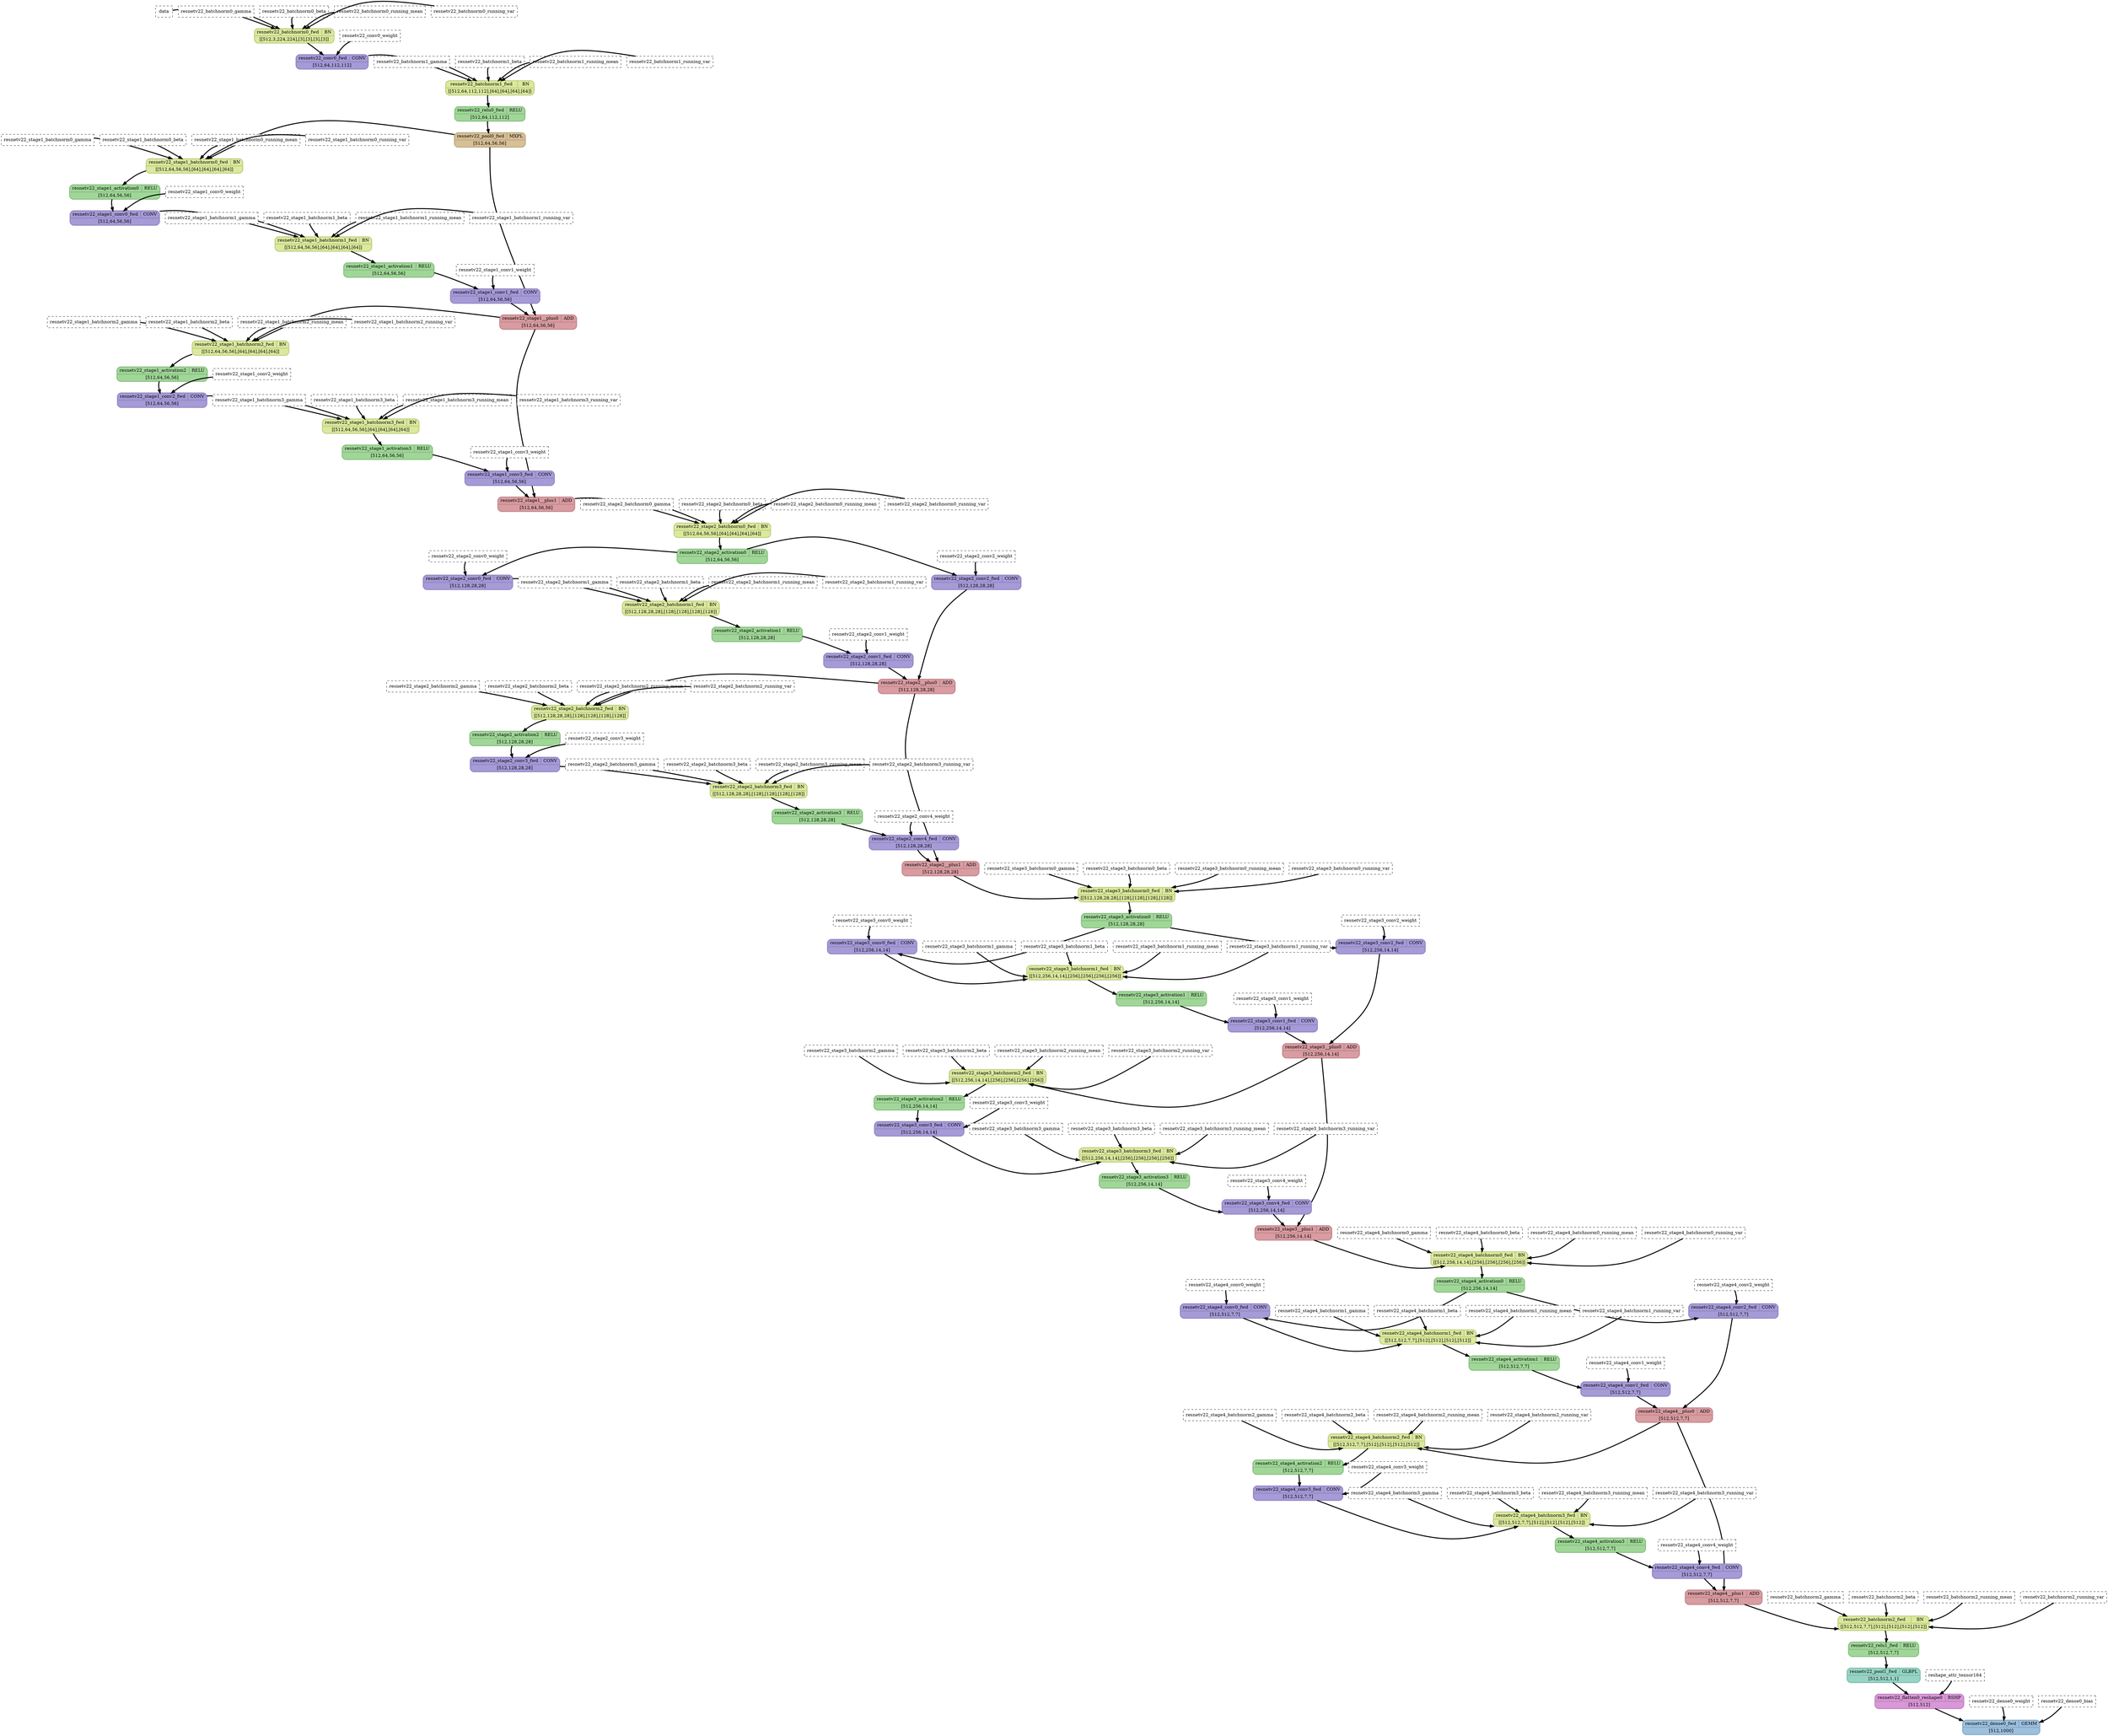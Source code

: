 strict digraph {
  graph [
    rankdir="TB"
    overlap=prism
    overlap_shrink=true
    splines=curved
  ];
  node [
    shape=Mrecord
  ];
  edge [
    penwidth=3
  ];

  // Node definitions.
  "data" [
    id=0
    name="data"
    type=constant_input
    label="data"
    inputs=""
    outputs=""
    shape=box
    style="filled,dashed"
    fillcolor="white"
  ];
  "resnetv22_batchnorm0_gamma" [
    id=1
    name="resnetv22_batchnorm0_gamma"
    type=constant_input
    label="resnetv22_batchnorm0_gamma"
    inputs=""
    outputs=""
    shape=box
    style="filled,dashed"
    fillcolor="white"
  ];
  "resnetv22_batchnorm0_beta" [
    id=2
    name="resnetv22_batchnorm0_beta"
    type=constant_input
    label="resnetv22_batchnorm0_beta"
    inputs=""
    outputs=""
    shape=box
    style="filled,dashed"
    fillcolor="white"
  ];
  "resnetv22_batchnorm0_running_mean" [
    id=3
    name="resnetv22_batchnorm0_running_mean"
    type=constant_input
    label="resnetv22_batchnorm0_running_mean"
    inputs=""
    outputs=""
    shape=box
    style="filled,dashed"
    fillcolor="white"
  ];
  "resnetv22_batchnorm0_running_var" [
    id=4
    name="resnetv22_batchnorm0_running_var"
    type=constant_input
    label="resnetv22_batchnorm0_running_var"
    inputs=""
    outputs=""
    shape=box
    style="filled,dashed"
    fillcolor="white"
  ];
  "resnetv22_batchnorm0_fwd" [
    id=5
    name="resnetv22_batchnorm0_fwd"
    type=BatchNormalization
    label="{ {resnetv22_batchnorm0_fwd  | BN} | [[512,3,224,224],[3],[3],[3],[3]] }"
    inputs="data;resnetv22_batchnorm0_gamma;resnetv22_batchnorm0_beta;resnetv22_batchnorm0_running_mean;resnetv22_batchnorm0_running_var"
    outputs="resnetv22_batchnorm0_fwd"
    penwidth=3
    style=filled
    color="#c1d085"
    fontcolor="#000000"
    fillcolor="#dbe99d"
  ];
  "resnetv22_conv0_weight" [
    id=6
    name="resnetv22_conv0_weight"
    type=constant_input
    label="resnetv22_conv0_weight"
    inputs=""
    outputs=""
    shape=box
    style="filled,dashed"
    fillcolor="white"
  ];
  "resnetv22_conv0_fwd" [
    id=7
    name="resnetv22_conv0_fwd"
    type=Conv
    label="{ {resnetv22_conv0_fwd  | CONV} | [512,64,112,112] }"
    inputs="resnetv22_batchnorm0_fwd;resnetv22_conv0_weight"
    outputs="resnetv22_conv0_fwd"
    penwidth=3
    style=filled
    color="#9489c4"
    fontcolor="#000000"
    fillcolor="#a69ad7"
  ];
  "resnetv22_batchnorm1_gamma" [
    id=8
    name="resnetv22_batchnorm1_gamma"
    type=constant_input
    label="resnetv22_batchnorm1_gamma"
    inputs=""
    outputs=""
    shape=box
    style="filled,dashed"
    fillcolor="white"
  ];
  "resnetv22_batchnorm1_beta" [
    id=9
    name="resnetv22_batchnorm1_beta"
    type=constant_input
    label="resnetv22_batchnorm1_beta"
    inputs=""
    outputs=""
    shape=box
    style="filled,dashed"
    fillcolor="white"
  ];
  "resnetv22_batchnorm1_running_mean" [
    id=10
    name="resnetv22_batchnorm1_running_mean"
    type=constant_input
    label="resnetv22_batchnorm1_running_mean"
    inputs=""
    outputs=""
    shape=box
    style="filled,dashed"
    fillcolor="white"
  ];
  "resnetv22_batchnorm1_running_var" [
    id=11
    name="resnetv22_batchnorm1_running_var"
    type=constant_input
    label="resnetv22_batchnorm1_running_var"
    inputs=""
    outputs=""
    shape=box
    style="filled,dashed"
    fillcolor="white"
  ];
  "resnetv22_batchnorm1_fwd" [
    id=12
    name="resnetv22_batchnorm1_fwd"
    type=BatchNormalization
    label="{ {resnetv22_batchnorm1_fwd  | BN} | [[512,64,112,112],[64],[64],[64],[64]] }"
    inputs="resnetv22_conv0_fwd;resnetv22_batchnorm1_gamma;resnetv22_batchnorm1_beta;resnetv22_batchnorm1_running_mean;resnetv22_batchnorm1_running_var"
    outputs="resnetv22_batchnorm1_fwd"
    penwidth=3
    style=filled
    color="#c1d085"
    fontcolor="#000000"
    fillcolor="#dbe99d"
  ];
  "resnetv22_relu0_fwd" [
    id=13
    name="resnetv22_relu0_fwd"
    type=Relu
    label="{ {resnetv22_relu0_fwd  | RELU} | [512,64,112,112] }"
    inputs="resnetv22_batchnorm1_fwd"
    outputs="resnetv22_relu0_fwd"
    penwidth=3
    style=filled
    color="#8ac082"
    fontcolor="#000000"
    fillcolor="#a0d798"
  ];
  "resnetv22_pool0_fwd" [
    id=14
    name="resnetv22_pool0_fwd"
    type=MaxPool
    label="{ {resnetv22_pool0_fwd  | MXPL} | [512,64,56,56] }"
    inputs="resnetv22_relu0_fwd"
    outputs="resnetv22_pool0_fwd"
    penwidth=3
    style=filled
    color="#c0aa81"
    fontcolor="#000000"
    fillcolor="#d7bf96"
  ];
  "resnetv22_stage1_batchnorm0_gamma" [
    id=15
    name="resnetv22_stage1_batchnorm0_gamma"
    type=constant_input
    label="resnetv22_stage1_batchnorm0_gamma"
    inputs=""
    outputs=""
    shape=box
    style="filled,dashed"
    fillcolor="white"
  ];
  "resnetv22_stage1_batchnorm0_beta" [
    id=16
    name="resnetv22_stage1_batchnorm0_beta"
    type=constant_input
    label="resnetv22_stage1_batchnorm0_beta"
    inputs=""
    outputs=""
    shape=box
    style="filled,dashed"
    fillcolor="white"
  ];
  "resnetv22_stage1_batchnorm0_running_mean" [
    id=17
    name="resnetv22_stage1_batchnorm0_running_mean"
    type=constant_input
    label="resnetv22_stage1_batchnorm0_running_mean"
    inputs=""
    outputs=""
    shape=box
    style="filled,dashed"
    fillcolor="white"
  ];
  "resnetv22_stage1_batchnorm0_running_var" [
    id=18
    name="resnetv22_stage1_batchnorm0_running_var"
    type=constant_input
    label="resnetv22_stage1_batchnorm0_running_var"
    inputs=""
    outputs=""
    shape=box
    style="filled,dashed"
    fillcolor="white"
  ];
  "resnetv22_stage1_batchnorm0_fwd" [
    id=19
    name="resnetv22_stage1_batchnorm0_fwd"
    type=BatchNormalization
    label="{ {resnetv22_stage1_batchnorm0_fwd  | BN} | [[512,64,56,56],[64],[64],[64],[64]] }"
    inputs="resnetv22_pool0_fwd;resnetv22_stage1_batchnorm0_gamma;resnetv22_stage1_batchnorm0_beta;resnetv22_stage1_batchnorm0_running_mean;resnetv22_stage1_batchnorm0_running_var"
    outputs="resnetv22_stage1_batchnorm0_fwd"
    penwidth=3
    style=filled
    color="#c1d085"
    fontcolor="#000000"
    fillcolor="#dbe99d"
  ];
  "resnetv22_stage1_activation0" [
    id=20
    name="resnetv22_stage1_activation0"
    type=Relu
    label="{ {resnetv22_stage1_activation0  | RELU} | [512,64,56,56] }"
    inputs="resnetv22_stage1_batchnorm0_fwd"
    outputs="resnetv22_stage1_activation0"
    penwidth=3
    style=filled
    color="#8ac082"
    fontcolor="#000000"
    fillcolor="#a0d798"
  ];
  "resnetv22_stage1_conv0_weight" [
    id=21
    name="resnetv22_stage1_conv0_weight"
    type=constant_input
    label="resnetv22_stage1_conv0_weight"
    inputs=""
    outputs=""
    shape=box
    style="filled,dashed"
    fillcolor="white"
  ];
  "resnetv22_stage1_conv0_fwd" [
    id=22
    name="resnetv22_stage1_conv0_fwd"
    type=Conv
    label="{ {resnetv22_stage1_conv0_fwd  | CONV} | [512,64,56,56] }"
    inputs="resnetv22_stage1_activation0;resnetv22_stage1_conv0_weight"
    outputs="resnetv22_stage1_conv0_fwd"
    penwidth=3
    style=filled
    color="#9489c4"
    fontcolor="#000000"
    fillcolor="#a69ad7"
  ];
  "resnetv22_stage1_batchnorm1_gamma" [
    id=23
    name="resnetv22_stage1_batchnorm1_gamma"
    type=constant_input
    label="resnetv22_stage1_batchnorm1_gamma"
    inputs=""
    outputs=""
    shape=box
    style="filled,dashed"
    fillcolor="white"
  ];
  "resnetv22_stage1_batchnorm1_beta" [
    id=24
    name="resnetv22_stage1_batchnorm1_beta"
    type=constant_input
    label="resnetv22_stage1_batchnorm1_beta"
    inputs=""
    outputs=""
    shape=box
    style="filled,dashed"
    fillcolor="white"
  ];
  "resnetv22_stage1_batchnorm1_running_mean" [
    id=25
    name="resnetv22_stage1_batchnorm1_running_mean"
    type=constant_input
    label="resnetv22_stage1_batchnorm1_running_mean"
    inputs=""
    outputs=""
    shape=box
    style="filled,dashed"
    fillcolor="white"
  ];
  "resnetv22_stage1_batchnorm1_running_var" [
    id=26
    name="resnetv22_stage1_batchnorm1_running_var"
    type=constant_input
    label="resnetv22_stage1_batchnorm1_running_var"
    inputs=""
    outputs=""
    shape=box
    style="filled,dashed"
    fillcolor="white"
  ];
  "resnetv22_stage1_batchnorm1_fwd" [
    id=27
    name="resnetv22_stage1_batchnorm1_fwd"
    type=BatchNormalization
    label="{ {resnetv22_stage1_batchnorm1_fwd  | BN} | [[512,64,56,56],[64],[64],[64],[64]] }"
    inputs="resnetv22_stage1_conv0_fwd;resnetv22_stage1_batchnorm1_gamma;resnetv22_stage1_batchnorm1_beta;resnetv22_stage1_batchnorm1_running_mean;resnetv22_stage1_batchnorm1_running_var"
    outputs="resnetv22_stage1_batchnorm1_fwd"
    penwidth=3
    style=filled
    color="#c1d085"
    fontcolor="#000000"
    fillcolor="#dbe99d"
  ];
  "resnetv22_stage1_activation1" [
    id=28
    name="resnetv22_stage1_activation1"
    type=Relu
    label="{ {resnetv22_stage1_activation1  | RELU} | [512,64,56,56] }"
    inputs="resnetv22_stage1_batchnorm1_fwd"
    outputs="resnetv22_stage1_activation1"
    penwidth=3
    style=filled
    color="#8ac082"
    fontcolor="#000000"
    fillcolor="#a0d798"
  ];
  "resnetv22_stage1_conv1_weight" [
    id=29
    name="resnetv22_stage1_conv1_weight"
    type=constant_input
    label="resnetv22_stage1_conv1_weight"
    inputs=""
    outputs=""
    shape=box
    style="filled,dashed"
    fillcolor="white"
  ];
  "resnetv22_stage1_conv1_fwd" [
    id=30
    name="resnetv22_stage1_conv1_fwd"
    type=Conv
    label="{ {resnetv22_stage1_conv1_fwd  | CONV} | [512,64,56,56] }"
    inputs="resnetv22_stage1_activation1;resnetv22_stage1_conv1_weight"
    outputs="resnetv22_stage1_conv1_fwd"
    penwidth=3
    style=filled
    color="#9489c4"
    fontcolor="#000000"
    fillcolor="#a69ad7"
  ];
  "resnetv22_stage1__plus0" [
    id=31
    name="resnetv22_stage1__plus0"
    type=Add
    label="{ {resnetv22_stage1__plus0  | ADD} | [512,64,56,56] }"
    inputs="resnetv22_stage1_conv1_fwd;resnetv22_pool0_fwd"
    outputs="resnetv22_stage1__plus0"
    penwidth=3
    style=filled
    color="#c4898f"
    fontcolor="#000000"
    fillcolor="#d89ca1"
  ];
  "resnetv22_stage1_batchnorm2_gamma" [
    id=32
    name="resnetv22_stage1_batchnorm2_gamma"
    type=constant_input
    label="resnetv22_stage1_batchnorm2_gamma"
    inputs=""
    outputs=""
    shape=box
    style="filled,dashed"
    fillcolor="white"
  ];
  "resnetv22_stage1_batchnorm2_beta" [
    id=33
    name="resnetv22_stage1_batchnorm2_beta"
    type=constant_input
    label="resnetv22_stage1_batchnorm2_beta"
    inputs=""
    outputs=""
    shape=box
    style="filled,dashed"
    fillcolor="white"
  ];
  "resnetv22_stage1_batchnorm2_running_mean" [
    id=34
    name="resnetv22_stage1_batchnorm2_running_mean"
    type=constant_input
    label="resnetv22_stage1_batchnorm2_running_mean"
    inputs=""
    outputs=""
    shape=box
    style="filled,dashed"
    fillcolor="white"
  ];
  "resnetv22_stage1_batchnorm2_running_var" [
    id=35
    name="resnetv22_stage1_batchnorm2_running_var"
    type=constant_input
    label="resnetv22_stage1_batchnorm2_running_var"
    inputs=""
    outputs=""
    shape=box
    style="filled,dashed"
    fillcolor="white"
  ];
  "resnetv22_stage1_batchnorm2_fwd" [
    id=36
    name="resnetv22_stage1_batchnorm2_fwd"
    type=BatchNormalization
    label="{ {resnetv22_stage1_batchnorm2_fwd  | BN} | [[512,64,56,56],[64],[64],[64],[64]] }"
    inputs="resnetv22_stage1__plus0;resnetv22_stage1_batchnorm2_gamma;resnetv22_stage1_batchnorm2_beta;resnetv22_stage1_batchnorm2_running_mean;resnetv22_stage1_batchnorm2_running_var"
    outputs="resnetv22_stage1_batchnorm2_fwd"
    penwidth=3
    style=filled
    color="#c1d085"
    fontcolor="#000000"
    fillcolor="#dbe99d"
  ];
  "resnetv22_stage1_activation2" [
    id=37
    name="resnetv22_stage1_activation2"
    type=Relu
    label="{ {resnetv22_stage1_activation2  | RELU} | [512,64,56,56] }"
    inputs="resnetv22_stage1_batchnorm2_fwd"
    outputs="resnetv22_stage1_activation2"
    penwidth=3
    style=filled
    color="#8ac082"
    fontcolor="#000000"
    fillcolor="#a0d798"
  ];
  "resnetv22_stage1_conv2_weight" [
    id=38
    name="resnetv22_stage1_conv2_weight"
    type=constant_input
    label="resnetv22_stage1_conv2_weight"
    inputs=""
    outputs=""
    shape=box
    style="filled,dashed"
    fillcolor="white"
  ];
  "resnetv22_stage1_conv2_fwd" [
    id=39
    name="resnetv22_stage1_conv2_fwd"
    type=Conv
    label="{ {resnetv22_stage1_conv2_fwd  | CONV} | [512,64,56,56] }"
    inputs="resnetv22_stage1_activation2;resnetv22_stage1_conv2_weight"
    outputs="resnetv22_stage1_conv2_fwd"
    penwidth=3
    style=filled
    color="#9489c4"
    fontcolor="#000000"
    fillcolor="#a69ad7"
  ];
  "resnetv22_stage1_batchnorm3_gamma" [
    id=40
    name="resnetv22_stage1_batchnorm3_gamma"
    type=constant_input
    label="resnetv22_stage1_batchnorm3_gamma"
    inputs=""
    outputs=""
    shape=box
    style="filled,dashed"
    fillcolor="white"
  ];
  "resnetv22_stage1_batchnorm3_beta" [
    id=41
    name="resnetv22_stage1_batchnorm3_beta"
    type=constant_input
    label="resnetv22_stage1_batchnorm3_beta"
    inputs=""
    outputs=""
    shape=box
    style="filled,dashed"
    fillcolor="white"
  ];
  "resnetv22_stage1_batchnorm3_running_mean" [
    id=42
    name="resnetv22_stage1_batchnorm3_running_mean"
    type=constant_input
    label="resnetv22_stage1_batchnorm3_running_mean"
    inputs=""
    outputs=""
    shape=box
    style="filled,dashed"
    fillcolor="white"
  ];
  "resnetv22_stage1_batchnorm3_running_var" [
    id=43
    name="resnetv22_stage1_batchnorm3_running_var"
    type=constant_input
    label="resnetv22_stage1_batchnorm3_running_var"
    inputs=""
    outputs=""
    shape=box
    style="filled,dashed"
    fillcolor="white"
  ];
  "resnetv22_stage1_batchnorm3_fwd" [
    id=44
    name="resnetv22_stage1_batchnorm3_fwd"
    type=BatchNormalization
    label="{ {resnetv22_stage1_batchnorm3_fwd  | BN} | [[512,64,56,56],[64],[64],[64],[64]] }"
    inputs="resnetv22_stage1_conv2_fwd;resnetv22_stage1_batchnorm3_gamma;resnetv22_stage1_batchnorm3_beta;resnetv22_stage1_batchnorm3_running_mean;resnetv22_stage1_batchnorm3_running_var"
    outputs="resnetv22_stage1_batchnorm3_fwd"
    penwidth=3
    style=filled
    color="#c1d085"
    fontcolor="#000000"
    fillcolor="#dbe99d"
  ];
  "resnetv22_stage1_activation3" [
    id=45
    name="resnetv22_stage1_activation3"
    type=Relu
    label="{ {resnetv22_stage1_activation3  | RELU} | [512,64,56,56] }"
    inputs="resnetv22_stage1_batchnorm3_fwd"
    outputs="resnetv22_stage1_activation3"
    penwidth=3
    style=filled
    color="#8ac082"
    fontcolor="#000000"
    fillcolor="#a0d798"
  ];
  "resnetv22_stage1_conv3_weight" [
    id=46
    name="resnetv22_stage1_conv3_weight"
    type=constant_input
    label="resnetv22_stage1_conv3_weight"
    inputs=""
    outputs=""
    shape=box
    style="filled,dashed"
    fillcolor="white"
  ];
  "resnetv22_stage1_conv3_fwd" [
    id=47
    name="resnetv22_stage1_conv3_fwd"
    type=Conv
    label="{ {resnetv22_stage1_conv3_fwd  | CONV} | [512,64,56,56] }"
    inputs="resnetv22_stage1_activation3;resnetv22_stage1_conv3_weight"
    outputs="resnetv22_stage1_conv3_fwd"
    penwidth=3
    style=filled
    color="#9489c4"
    fontcolor="#000000"
    fillcolor="#a69ad7"
  ];
  "resnetv22_stage1__plus1" [
    id=48
    name="resnetv22_stage1__plus1"
    type=Add
    label="{ {resnetv22_stage1__plus1  | ADD} | [512,64,56,56] }"
    inputs="resnetv22_stage1_conv3_fwd;resnetv22_stage1__plus0"
    outputs="resnetv22_stage1__plus1"
    penwidth=3
    style=filled
    color="#c4898f"
    fontcolor="#000000"
    fillcolor="#d89ca1"
  ];
  "resnetv22_stage2_batchnorm0_gamma" [
    id=49
    name="resnetv22_stage2_batchnorm0_gamma"
    type=constant_input
    label="resnetv22_stage2_batchnorm0_gamma"
    inputs=""
    outputs=""
    shape=box
    style="filled,dashed"
    fillcolor="white"
  ];
  "resnetv22_stage2_batchnorm0_beta" [
    id=50
    name="resnetv22_stage2_batchnorm0_beta"
    type=constant_input
    label="resnetv22_stage2_batchnorm0_beta"
    inputs=""
    outputs=""
    shape=box
    style="filled,dashed"
    fillcolor="white"
  ];
  "resnetv22_stage2_batchnorm0_running_mean" [
    id=51
    name="resnetv22_stage2_batchnorm0_running_mean"
    type=constant_input
    label="resnetv22_stage2_batchnorm0_running_mean"
    inputs=""
    outputs=""
    shape=box
    style="filled,dashed"
    fillcolor="white"
  ];
  "resnetv22_stage2_batchnorm0_running_var" [
    id=52
    name="resnetv22_stage2_batchnorm0_running_var"
    type=constant_input
    label="resnetv22_stage2_batchnorm0_running_var"
    inputs=""
    outputs=""
    shape=box
    style="filled,dashed"
    fillcolor="white"
  ];
  "resnetv22_stage2_batchnorm0_fwd" [
    id=53
    name="resnetv22_stage2_batchnorm0_fwd"
    type=BatchNormalization
    label="{ {resnetv22_stage2_batchnorm0_fwd  | BN} | [[512,64,56,56],[64],[64],[64],[64]] }"
    inputs="resnetv22_stage1__plus1;resnetv22_stage2_batchnorm0_gamma;resnetv22_stage2_batchnorm0_beta;resnetv22_stage2_batchnorm0_running_mean;resnetv22_stage2_batchnorm0_running_var"
    outputs="resnetv22_stage2_batchnorm0_fwd"
    penwidth=3
    style=filled
    color="#c1d085"
    fontcolor="#000000"
    fillcolor="#dbe99d"
  ];
  "resnetv22_stage2_activation0" [
    id=54
    name="resnetv22_stage2_activation0"
    type=Relu
    label="{ {resnetv22_stage2_activation0  | RELU} | [512,64,56,56] }"
    inputs="resnetv22_stage2_batchnorm0_fwd"
    outputs="resnetv22_stage2_activation0"
    penwidth=3
    style=filled
    color="#8ac082"
    fontcolor="#000000"
    fillcolor="#a0d798"
  ];
  "resnetv22_stage2_conv0_weight" [
    id=55
    name="resnetv22_stage2_conv0_weight"
    type=constant_input
    label="resnetv22_stage2_conv0_weight"
    inputs=""
    outputs=""
    shape=box
    style="filled,dashed"
    fillcolor="white"
  ];
  "resnetv22_stage2_conv0_fwd" [
    id=56
    name="resnetv22_stage2_conv0_fwd"
    type=Conv
    label="{ {resnetv22_stage2_conv0_fwd  | CONV} | [512,128,28,28] }"
    inputs="resnetv22_stage2_activation0;resnetv22_stage2_conv0_weight"
    outputs="resnetv22_stage2_conv0_fwd"
    penwidth=3
    style=filled
    color="#9489c4"
    fontcolor="#000000"
    fillcolor="#a69ad7"
  ];
  "resnetv22_stage2_batchnorm1_gamma" [
    id=57
    name="resnetv22_stage2_batchnorm1_gamma"
    type=constant_input
    label="resnetv22_stage2_batchnorm1_gamma"
    inputs=""
    outputs=""
    shape=box
    style="filled,dashed"
    fillcolor="white"
  ];
  "resnetv22_stage2_batchnorm1_beta" [
    id=58
    name="resnetv22_stage2_batchnorm1_beta"
    type=constant_input
    label="resnetv22_stage2_batchnorm1_beta"
    inputs=""
    outputs=""
    shape=box
    style="filled,dashed"
    fillcolor="white"
  ];
  "resnetv22_stage2_batchnorm1_running_mean" [
    id=59
    name="resnetv22_stage2_batchnorm1_running_mean"
    type=constant_input
    label="resnetv22_stage2_batchnorm1_running_mean"
    inputs=""
    outputs=""
    shape=box
    style="filled,dashed"
    fillcolor="white"
  ];
  "resnetv22_stage2_batchnorm1_running_var" [
    id=60
    name="resnetv22_stage2_batchnorm1_running_var"
    type=constant_input
    label="resnetv22_stage2_batchnorm1_running_var"
    inputs=""
    outputs=""
    shape=box
    style="filled,dashed"
    fillcolor="white"
  ];
  "resnetv22_stage2_batchnorm1_fwd" [
    id=61
    name="resnetv22_stage2_batchnorm1_fwd"
    type=BatchNormalization
    label="{ {resnetv22_stage2_batchnorm1_fwd  | BN} | [[512,128,28,28],[128],[128],[128],[128]] }"
    inputs="resnetv22_stage2_conv0_fwd;resnetv22_stage2_batchnorm1_gamma;resnetv22_stage2_batchnorm1_beta;resnetv22_stage2_batchnorm1_running_mean;resnetv22_stage2_batchnorm1_running_var"
    outputs="resnetv22_stage2_batchnorm1_fwd"
    penwidth=3
    style=filled
    color="#c1d085"
    fontcolor="#000000"
    fillcolor="#dbe99d"
  ];
  "resnetv22_stage2_activation1" [
    id=62
    name="resnetv22_stage2_activation1"
    type=Relu
    label="{ {resnetv22_stage2_activation1  | RELU} | [512,128,28,28] }"
    inputs="resnetv22_stage2_batchnorm1_fwd"
    outputs="resnetv22_stage2_activation1"
    penwidth=3
    style=filled
    color="#8ac082"
    fontcolor="#000000"
    fillcolor="#a0d798"
  ];
  "resnetv22_stage2_conv1_weight" [
    id=63
    name="resnetv22_stage2_conv1_weight"
    type=constant_input
    label="resnetv22_stage2_conv1_weight"
    inputs=""
    outputs=""
    shape=box
    style="filled,dashed"
    fillcolor="white"
  ];
  "resnetv22_stage2_conv1_fwd" [
    id=64
    name="resnetv22_stage2_conv1_fwd"
    type=Conv
    label="{ {resnetv22_stage2_conv1_fwd  | CONV} | [512,128,28,28] }"
    inputs="resnetv22_stage2_activation1;resnetv22_stage2_conv1_weight"
    outputs="resnetv22_stage2_conv1_fwd"
    penwidth=3
    style=filled
    color="#9489c4"
    fontcolor="#000000"
    fillcolor="#a69ad7"
  ];
  "resnetv22_stage2_conv2_weight" [
    id=65
    name="resnetv22_stage2_conv2_weight"
    type=constant_input
    label="resnetv22_stage2_conv2_weight"
    inputs=""
    outputs=""
    shape=box
    style="filled,dashed"
    fillcolor="white"
  ];
  "resnetv22_stage2_conv2_fwd" [
    id=66
    name="resnetv22_stage2_conv2_fwd"
    type=Conv
    label="{ {resnetv22_stage2_conv2_fwd  | CONV} | [512,128,28,28] }"
    inputs="resnetv22_stage2_activation0;resnetv22_stage2_conv2_weight"
    outputs="resnetv22_stage2_conv2_fwd"
    penwidth=3
    style=filled
    color="#9489c4"
    fontcolor="#000000"
    fillcolor="#a69ad7"
  ];
  "resnetv22_stage2__plus0" [
    id=67
    name="resnetv22_stage2__plus0"
    type=Add
    label="{ {resnetv22_stage2__plus0  | ADD} | [512,128,28,28] }"
    inputs="resnetv22_stage2_conv1_fwd;resnetv22_stage2_conv2_fwd"
    outputs="resnetv22_stage2__plus0"
    penwidth=3
    style=filled
    color="#c4898f"
    fontcolor="#000000"
    fillcolor="#d89ca1"
  ];
  "resnetv22_stage2_batchnorm2_gamma" [
    id=68
    name="resnetv22_stage2_batchnorm2_gamma"
    type=constant_input
    label="resnetv22_stage2_batchnorm2_gamma"
    inputs=""
    outputs=""
    shape=box
    style="filled,dashed"
    fillcolor="white"
  ];
  "resnetv22_stage2_batchnorm2_beta" [
    id=69
    name="resnetv22_stage2_batchnorm2_beta"
    type=constant_input
    label="resnetv22_stage2_batchnorm2_beta"
    inputs=""
    outputs=""
    shape=box
    style="filled,dashed"
    fillcolor="white"
  ];
  "resnetv22_stage2_batchnorm2_running_mean" [
    id=70
    name="resnetv22_stage2_batchnorm2_running_mean"
    type=constant_input
    label="resnetv22_stage2_batchnorm2_running_mean"
    inputs=""
    outputs=""
    shape=box
    style="filled,dashed"
    fillcolor="white"
  ];
  "resnetv22_stage2_batchnorm2_running_var" [
    id=71
    name="resnetv22_stage2_batchnorm2_running_var"
    type=constant_input
    label="resnetv22_stage2_batchnorm2_running_var"
    inputs=""
    outputs=""
    shape=box
    style="filled,dashed"
    fillcolor="white"
  ];
  "resnetv22_stage2_batchnorm2_fwd" [
    id=72
    name="resnetv22_stage2_batchnorm2_fwd"
    type=BatchNormalization
    label="{ {resnetv22_stage2_batchnorm2_fwd  | BN} | [[512,128,28,28],[128],[128],[128],[128]] }"
    inputs="resnetv22_stage2__plus0;resnetv22_stage2_batchnorm2_gamma;resnetv22_stage2_batchnorm2_beta;resnetv22_stage2_batchnorm2_running_mean;resnetv22_stage2_batchnorm2_running_var"
    outputs="resnetv22_stage2_batchnorm2_fwd"
    penwidth=3
    style=filled
    color="#c1d085"
    fontcolor="#000000"
    fillcolor="#dbe99d"
  ];
  "resnetv22_stage2_activation2" [
    id=73
    name="resnetv22_stage2_activation2"
    type=Relu
    label="{ {resnetv22_stage2_activation2  | RELU} | [512,128,28,28] }"
    inputs="resnetv22_stage2_batchnorm2_fwd"
    outputs="resnetv22_stage2_activation2"
    penwidth=3
    style=filled
    color="#8ac082"
    fontcolor="#000000"
    fillcolor="#a0d798"
  ];
  "resnetv22_stage2_conv3_weight" [
    id=74
    name="resnetv22_stage2_conv3_weight"
    type=constant_input
    label="resnetv22_stage2_conv3_weight"
    inputs=""
    outputs=""
    shape=box
    style="filled,dashed"
    fillcolor="white"
  ];
  "resnetv22_stage2_conv3_fwd" [
    id=75
    name="resnetv22_stage2_conv3_fwd"
    type=Conv
    label="{ {resnetv22_stage2_conv3_fwd  | CONV} | [512,128,28,28] }"
    inputs="resnetv22_stage2_activation2;resnetv22_stage2_conv3_weight"
    outputs="resnetv22_stage2_conv3_fwd"
    penwidth=3
    style=filled
    color="#9489c4"
    fontcolor="#000000"
    fillcolor="#a69ad7"
  ];
  "resnetv22_stage2_batchnorm3_gamma" [
    id=76
    name="resnetv22_stage2_batchnorm3_gamma"
    type=constant_input
    label="resnetv22_stage2_batchnorm3_gamma"
    inputs=""
    outputs=""
    shape=box
    style="filled,dashed"
    fillcolor="white"
  ];
  "resnetv22_stage2_batchnorm3_beta" [
    id=77
    name="resnetv22_stage2_batchnorm3_beta"
    type=constant_input
    label="resnetv22_stage2_batchnorm3_beta"
    inputs=""
    outputs=""
    shape=box
    style="filled,dashed"
    fillcolor="white"
  ];
  "resnetv22_stage2_batchnorm3_running_mean" [
    id=78
    name="resnetv22_stage2_batchnorm3_running_mean"
    type=constant_input
    label="resnetv22_stage2_batchnorm3_running_mean"
    inputs=""
    outputs=""
    shape=box
    style="filled,dashed"
    fillcolor="white"
  ];
  "resnetv22_stage2_batchnorm3_running_var" [
    id=79
    name="resnetv22_stage2_batchnorm3_running_var"
    type=constant_input
    label="resnetv22_stage2_batchnorm3_running_var"
    inputs=""
    outputs=""
    shape=box
    style="filled,dashed"
    fillcolor="white"
  ];
  "resnetv22_stage2_batchnorm3_fwd" [
    id=80
    name="resnetv22_stage2_batchnorm3_fwd"
    type=BatchNormalization
    label="{ {resnetv22_stage2_batchnorm3_fwd  | BN} | [[512,128,28,28],[128],[128],[128],[128]] }"
    inputs="resnetv22_stage2_conv3_fwd;resnetv22_stage2_batchnorm3_gamma;resnetv22_stage2_batchnorm3_beta;resnetv22_stage2_batchnorm3_running_mean;resnetv22_stage2_batchnorm3_running_var"
    outputs="resnetv22_stage2_batchnorm3_fwd"
    penwidth=3
    style=filled
    color="#c1d085"
    fontcolor="#000000"
    fillcolor="#dbe99d"
  ];
  "resnetv22_stage2_activation3" [
    id=81
    name="resnetv22_stage2_activation3"
    type=Relu
    label="{ {resnetv22_stage2_activation3  | RELU} | [512,128,28,28] }"
    inputs="resnetv22_stage2_batchnorm3_fwd"
    outputs="resnetv22_stage2_activation3"
    penwidth=3
    style=filled
    color="#8ac082"
    fontcolor="#000000"
    fillcolor="#a0d798"
  ];
  "resnetv22_stage2_conv4_weight" [
    id=82
    name="resnetv22_stage2_conv4_weight"
    type=constant_input
    label="resnetv22_stage2_conv4_weight"
    inputs=""
    outputs=""
    shape=box
    style="filled,dashed"
    fillcolor="white"
  ];
  "resnetv22_stage2_conv4_fwd" [
    id=83
    name="resnetv22_stage2_conv4_fwd"
    type=Conv
    label="{ {resnetv22_stage2_conv4_fwd  | CONV} | [512,128,28,28] }"
    inputs="resnetv22_stage2_activation3;resnetv22_stage2_conv4_weight"
    outputs="resnetv22_stage2_conv4_fwd"
    penwidth=3
    style=filled
    color="#9489c4"
    fontcolor="#000000"
    fillcolor="#a69ad7"
  ];
  "resnetv22_stage2__plus1" [
    id=84
    name="resnetv22_stage2__plus1"
    type=Add
    label="{ {resnetv22_stage2__plus1  | ADD} | [512,128,28,28] }"
    inputs="resnetv22_stage2_conv4_fwd;resnetv22_stage2__plus0"
    outputs="resnetv22_stage2__plus1"
    penwidth=3
    style=filled
    color="#c4898f"
    fontcolor="#000000"
    fillcolor="#d89ca1"
  ];
  "resnetv22_stage3_batchnorm0_gamma" [
    id=85
    name="resnetv22_stage3_batchnorm0_gamma"
    type=constant_input
    label="resnetv22_stage3_batchnorm0_gamma"
    inputs=""
    outputs=""
    shape=box
    style="filled,dashed"
    fillcolor="white"
  ];
  "resnetv22_stage3_batchnorm0_beta" [
    id=86
    name="resnetv22_stage3_batchnorm0_beta"
    type=constant_input
    label="resnetv22_stage3_batchnorm0_beta"
    inputs=""
    outputs=""
    shape=box
    style="filled,dashed"
    fillcolor="white"
  ];
  "resnetv22_stage3_batchnorm0_running_mean" [
    id=87
    name="resnetv22_stage3_batchnorm0_running_mean"
    type=constant_input
    label="resnetv22_stage3_batchnorm0_running_mean"
    inputs=""
    outputs=""
    shape=box
    style="filled,dashed"
    fillcolor="white"
  ];
  "resnetv22_stage3_batchnorm0_running_var" [
    id=88
    name="resnetv22_stage3_batchnorm0_running_var"
    type=constant_input
    label="resnetv22_stage3_batchnorm0_running_var"
    inputs=""
    outputs=""
    shape=box
    style="filled,dashed"
    fillcolor="white"
  ];
  "resnetv22_stage3_batchnorm0_fwd" [
    id=89
    name="resnetv22_stage3_batchnorm0_fwd"
    type=BatchNormalization
    label="{ {resnetv22_stage3_batchnorm0_fwd  | BN} | [[512,128,28,28],[128],[128],[128],[128]] }"
    inputs="resnetv22_stage2__plus1;resnetv22_stage3_batchnorm0_gamma;resnetv22_stage3_batchnorm0_beta;resnetv22_stage3_batchnorm0_running_mean;resnetv22_stage3_batchnorm0_running_var"
    outputs="resnetv22_stage3_batchnorm0_fwd"
    penwidth=3
    style=filled
    color="#c1d085"
    fontcolor="#000000"
    fillcolor="#dbe99d"
  ];
  "resnetv22_stage3_activation0" [
    id=90
    name="resnetv22_stage3_activation0"
    type=Relu
    label="{ {resnetv22_stage3_activation0  | RELU} | [512,128,28,28] }"
    inputs="resnetv22_stage3_batchnorm0_fwd"
    outputs="resnetv22_stage3_activation0"
    penwidth=3
    style=filled
    color="#8ac082"
    fontcolor="#000000"
    fillcolor="#a0d798"
  ];
  "resnetv22_stage3_conv0_weight" [
    id=91
    name="resnetv22_stage3_conv0_weight"
    type=constant_input
    label="resnetv22_stage3_conv0_weight"
    inputs=""
    outputs=""
    shape=box
    style="filled,dashed"
    fillcolor="white"
  ];
  "resnetv22_stage3_conv0_fwd" [
    id=92
    name="resnetv22_stage3_conv0_fwd"
    type=Conv
    label="{ {resnetv22_stage3_conv0_fwd  | CONV} | [512,256,14,14] }"
    inputs="resnetv22_stage3_activation0;resnetv22_stage3_conv0_weight"
    outputs="resnetv22_stage3_conv0_fwd"
    penwidth=3
    style=filled
    color="#9489c4"
    fontcolor="#000000"
    fillcolor="#a69ad7"
  ];
  "resnetv22_stage3_batchnorm1_gamma" [
    id=93
    name="resnetv22_stage3_batchnorm1_gamma"
    type=constant_input
    label="resnetv22_stage3_batchnorm1_gamma"
    inputs=""
    outputs=""
    shape=box
    style="filled,dashed"
    fillcolor="white"
  ];
  "resnetv22_stage3_batchnorm1_beta" [
    id=94
    name="resnetv22_stage3_batchnorm1_beta"
    type=constant_input
    label="resnetv22_stage3_batchnorm1_beta"
    inputs=""
    outputs=""
    shape=box
    style="filled,dashed"
    fillcolor="white"
  ];
  "resnetv22_stage3_batchnorm1_running_mean" [
    id=95
    name="resnetv22_stage3_batchnorm1_running_mean"
    type=constant_input
    label="resnetv22_stage3_batchnorm1_running_mean"
    inputs=""
    outputs=""
    shape=box
    style="filled,dashed"
    fillcolor="white"
  ];
  "resnetv22_stage3_batchnorm1_running_var" [
    id=96
    name="resnetv22_stage3_batchnorm1_running_var"
    type=constant_input
    label="resnetv22_stage3_batchnorm1_running_var"
    inputs=""
    outputs=""
    shape=box
    style="filled,dashed"
    fillcolor="white"
  ];
  "resnetv22_stage3_batchnorm1_fwd" [
    id=97
    name="resnetv22_stage3_batchnorm1_fwd"
    type=BatchNormalization
    label="{ {resnetv22_stage3_batchnorm1_fwd  | BN} | [[512,256,14,14],[256],[256],[256],[256]] }"
    inputs="resnetv22_stage3_conv0_fwd;resnetv22_stage3_batchnorm1_gamma;resnetv22_stage3_batchnorm1_beta;resnetv22_stage3_batchnorm1_running_mean;resnetv22_stage3_batchnorm1_running_var"
    outputs="resnetv22_stage3_batchnorm1_fwd"
    penwidth=3
    style=filled
    color="#c1d085"
    fontcolor="#000000"
    fillcolor="#dbe99d"
  ];
  "resnetv22_stage3_activation1" [
    id=98
    name="resnetv22_stage3_activation1"
    type=Relu
    label="{ {resnetv22_stage3_activation1  | RELU} | [512,256,14,14] }"
    inputs="resnetv22_stage3_batchnorm1_fwd"
    outputs="resnetv22_stage3_activation1"
    penwidth=3
    style=filled
    color="#8ac082"
    fontcolor="#000000"
    fillcolor="#a0d798"
  ];
  "resnetv22_stage3_conv1_weight" [
    id=99
    name="resnetv22_stage3_conv1_weight"
    type=constant_input
    label="resnetv22_stage3_conv1_weight"
    inputs=""
    outputs=""
    shape=box
    style="filled,dashed"
    fillcolor="white"
  ];
  "resnetv22_stage3_conv1_fwd" [
    id=100
    name="resnetv22_stage3_conv1_fwd"
    type=Conv
    label="{ {resnetv22_stage3_conv1_fwd  | CONV} | [512,256,14,14] }"
    inputs="resnetv22_stage3_activation1;resnetv22_stage3_conv1_weight"
    outputs="resnetv22_stage3_conv1_fwd"
    penwidth=3
    style=filled
    color="#9489c4"
    fontcolor="#000000"
    fillcolor="#a69ad7"
  ];
  "resnetv22_stage3_conv2_weight" [
    id=101
    name="resnetv22_stage3_conv2_weight"
    type=constant_input
    label="resnetv22_stage3_conv2_weight"
    inputs=""
    outputs=""
    shape=box
    style="filled,dashed"
    fillcolor="white"
  ];
  "resnetv22_stage3_conv2_fwd" [
    id=102
    name="resnetv22_stage3_conv2_fwd"
    type=Conv
    label="{ {resnetv22_stage3_conv2_fwd  | CONV} | [512,256,14,14] }"
    inputs="resnetv22_stage3_activation0;resnetv22_stage3_conv2_weight"
    outputs="resnetv22_stage3_conv2_fwd"
    penwidth=3
    style=filled
    color="#9489c4"
    fontcolor="#000000"
    fillcolor="#a69ad7"
  ];
  "resnetv22_stage3__plus0" [
    id=103
    name="resnetv22_stage3__plus0"
    type=Add
    label="{ {resnetv22_stage3__plus0  | ADD} | [512,256,14,14] }"
    inputs="resnetv22_stage3_conv1_fwd;resnetv22_stage3_conv2_fwd"
    outputs="resnetv22_stage3__plus0"
    penwidth=3
    style=filled
    color="#c4898f"
    fontcolor="#000000"
    fillcolor="#d89ca1"
  ];
  "resnetv22_stage3_batchnorm2_gamma" [
    id=104
    name="resnetv22_stage3_batchnorm2_gamma"
    type=constant_input
    label="resnetv22_stage3_batchnorm2_gamma"
    inputs=""
    outputs=""
    shape=box
    style="filled,dashed"
    fillcolor="white"
  ];
  "resnetv22_stage3_batchnorm2_beta" [
    id=105
    name="resnetv22_stage3_batchnorm2_beta"
    type=constant_input
    label="resnetv22_stage3_batchnorm2_beta"
    inputs=""
    outputs=""
    shape=box
    style="filled,dashed"
    fillcolor="white"
  ];
  "resnetv22_stage3_batchnorm2_running_mean" [
    id=106
    name="resnetv22_stage3_batchnorm2_running_mean"
    type=constant_input
    label="resnetv22_stage3_batchnorm2_running_mean"
    inputs=""
    outputs=""
    shape=box
    style="filled,dashed"
    fillcolor="white"
  ];
  "resnetv22_stage3_batchnorm2_running_var" [
    id=107
    name="resnetv22_stage3_batchnorm2_running_var"
    type=constant_input
    label="resnetv22_stage3_batchnorm2_running_var"
    inputs=""
    outputs=""
    shape=box
    style="filled,dashed"
    fillcolor="white"
  ];
  "resnetv22_stage3_batchnorm2_fwd" [
    id=108
    name="resnetv22_stage3_batchnorm2_fwd"
    type=BatchNormalization
    label="{ {resnetv22_stage3_batchnorm2_fwd  | BN} | [[512,256,14,14],[256],[256],[256],[256]] }"
    inputs="resnetv22_stage3__plus0;resnetv22_stage3_batchnorm2_gamma;resnetv22_stage3_batchnorm2_beta;resnetv22_stage3_batchnorm2_running_mean;resnetv22_stage3_batchnorm2_running_var"
    outputs="resnetv22_stage3_batchnorm2_fwd"
    penwidth=3
    style=filled
    color="#c1d085"
    fontcolor="#000000"
    fillcolor="#dbe99d"
  ];
  "resnetv22_stage3_activation2" [
    id=109
    name="resnetv22_stage3_activation2"
    type=Relu
    label="{ {resnetv22_stage3_activation2  | RELU} | [512,256,14,14] }"
    inputs="resnetv22_stage3_batchnorm2_fwd"
    outputs="resnetv22_stage3_activation2"
    penwidth=3
    style=filled
    color="#8ac082"
    fontcolor="#000000"
    fillcolor="#a0d798"
  ];
  "resnetv22_stage3_conv3_weight" [
    id=110
    name="resnetv22_stage3_conv3_weight"
    type=constant_input
    label="resnetv22_stage3_conv3_weight"
    inputs=""
    outputs=""
    shape=box
    style="filled,dashed"
    fillcolor="white"
  ];
  "resnetv22_stage3_conv3_fwd" [
    id=111
    name="resnetv22_stage3_conv3_fwd"
    type=Conv
    label="{ {resnetv22_stage3_conv3_fwd  | CONV} | [512,256,14,14] }"
    inputs="resnetv22_stage3_activation2;resnetv22_stage3_conv3_weight"
    outputs="resnetv22_stage3_conv3_fwd"
    penwidth=3
    style=filled
    color="#9489c4"
    fontcolor="#000000"
    fillcolor="#a69ad7"
  ];
  "resnetv22_stage3_batchnorm3_gamma" [
    id=112
    name="resnetv22_stage3_batchnorm3_gamma"
    type=constant_input
    label="resnetv22_stage3_batchnorm3_gamma"
    inputs=""
    outputs=""
    shape=box
    style="filled,dashed"
    fillcolor="white"
  ];
  "resnetv22_stage3_batchnorm3_beta" [
    id=113
    name="resnetv22_stage3_batchnorm3_beta"
    type=constant_input
    label="resnetv22_stage3_batchnorm3_beta"
    inputs=""
    outputs=""
    shape=box
    style="filled,dashed"
    fillcolor="white"
  ];
  "resnetv22_stage3_batchnorm3_running_mean" [
    id=114
    name="resnetv22_stage3_batchnorm3_running_mean"
    type=constant_input
    label="resnetv22_stage3_batchnorm3_running_mean"
    inputs=""
    outputs=""
    shape=box
    style="filled,dashed"
    fillcolor="white"
  ];
  "resnetv22_stage3_batchnorm3_running_var" [
    id=115
    name="resnetv22_stage3_batchnorm3_running_var"
    type=constant_input
    label="resnetv22_stage3_batchnorm3_running_var"
    inputs=""
    outputs=""
    shape=box
    style="filled,dashed"
    fillcolor="white"
  ];
  "resnetv22_stage3_batchnorm3_fwd" [
    id=116
    name="resnetv22_stage3_batchnorm3_fwd"
    type=BatchNormalization
    label="{ {resnetv22_stage3_batchnorm3_fwd  | BN} | [[512,256,14,14],[256],[256],[256],[256]] }"
    inputs="resnetv22_stage3_conv3_fwd;resnetv22_stage3_batchnorm3_gamma;resnetv22_stage3_batchnorm3_beta;resnetv22_stage3_batchnorm3_running_mean;resnetv22_stage3_batchnorm3_running_var"
    outputs="resnetv22_stage3_batchnorm3_fwd"
    penwidth=3
    style=filled
    color="#c1d085"
    fontcolor="#000000"
    fillcolor="#dbe99d"
  ];
  "resnetv22_stage3_activation3" [
    id=117
    name="resnetv22_stage3_activation3"
    type=Relu
    label="{ {resnetv22_stage3_activation3  | RELU} | [512,256,14,14] }"
    inputs="resnetv22_stage3_batchnorm3_fwd"
    outputs="resnetv22_stage3_activation3"
    penwidth=3
    style=filled
    color="#8ac082"
    fontcolor="#000000"
    fillcolor="#a0d798"
  ];
  "resnetv22_stage3_conv4_weight" [
    id=118
    name="resnetv22_stage3_conv4_weight"
    type=constant_input
    label="resnetv22_stage3_conv4_weight"
    inputs=""
    outputs=""
    shape=box
    style="filled,dashed"
    fillcolor="white"
  ];
  "resnetv22_stage3_conv4_fwd" [
    id=119
    name="resnetv22_stage3_conv4_fwd"
    type=Conv
    label="{ {resnetv22_stage3_conv4_fwd  | CONV} | [512,256,14,14] }"
    inputs="resnetv22_stage3_activation3;resnetv22_stage3_conv4_weight"
    outputs="resnetv22_stage3_conv4_fwd"
    penwidth=3
    style=filled
    color="#9489c4"
    fontcolor="#000000"
    fillcolor="#a69ad7"
  ];
  "resnetv22_stage3__plus1" [
    id=120
    name="resnetv22_stage3__plus1"
    type=Add
    label="{ {resnetv22_stage3__plus1  | ADD} | [512,256,14,14] }"
    inputs="resnetv22_stage3_conv4_fwd;resnetv22_stage3__plus0"
    outputs="resnetv22_stage3__plus1"
    penwidth=3
    style=filled
    color="#c4898f"
    fontcolor="#000000"
    fillcolor="#d89ca1"
  ];
  "resnetv22_stage4_batchnorm0_gamma" [
    id=121
    name="resnetv22_stage4_batchnorm0_gamma"
    type=constant_input
    label="resnetv22_stage4_batchnorm0_gamma"
    inputs=""
    outputs=""
    shape=box
    style="filled,dashed"
    fillcolor="white"
  ];
  "resnetv22_stage4_batchnorm0_beta" [
    id=122
    name="resnetv22_stage4_batchnorm0_beta"
    type=constant_input
    label="resnetv22_stage4_batchnorm0_beta"
    inputs=""
    outputs=""
    shape=box
    style="filled,dashed"
    fillcolor="white"
  ];
  "resnetv22_stage4_batchnorm0_running_mean" [
    id=123
    name="resnetv22_stage4_batchnorm0_running_mean"
    type=constant_input
    label="resnetv22_stage4_batchnorm0_running_mean"
    inputs=""
    outputs=""
    shape=box
    style="filled,dashed"
    fillcolor="white"
  ];
  "resnetv22_stage4_batchnorm0_running_var" [
    id=124
    name="resnetv22_stage4_batchnorm0_running_var"
    type=constant_input
    label="resnetv22_stage4_batchnorm0_running_var"
    inputs=""
    outputs=""
    shape=box
    style="filled,dashed"
    fillcolor="white"
  ];
  "resnetv22_stage4_batchnorm0_fwd" [
    id=125
    name="resnetv22_stage4_batchnorm0_fwd"
    type=BatchNormalization
    label="{ {resnetv22_stage4_batchnorm0_fwd  | BN} | [[512,256,14,14],[256],[256],[256],[256]] }"
    inputs="resnetv22_stage3__plus1;resnetv22_stage4_batchnorm0_gamma;resnetv22_stage4_batchnorm0_beta;resnetv22_stage4_batchnorm0_running_mean;resnetv22_stage4_batchnorm0_running_var"
    outputs="resnetv22_stage4_batchnorm0_fwd"
    penwidth=3
    style=filled
    color="#c1d085"
    fontcolor="#000000"
    fillcolor="#dbe99d"
  ];
  "resnetv22_stage4_activation0" [
    id=126
    name="resnetv22_stage4_activation0"
    type=Relu
    label="{ {resnetv22_stage4_activation0  | RELU} | [512,256,14,14] }"
    inputs="resnetv22_stage4_batchnorm0_fwd"
    outputs="resnetv22_stage4_activation0"
    penwidth=3
    style=filled
    color="#8ac082"
    fontcolor="#000000"
    fillcolor="#a0d798"
  ];
  "resnetv22_stage4_conv0_weight" [
    id=127
    name="resnetv22_stage4_conv0_weight"
    type=constant_input
    label="resnetv22_stage4_conv0_weight"
    inputs=""
    outputs=""
    shape=box
    style="filled,dashed"
    fillcolor="white"
  ];
  "resnetv22_stage4_conv0_fwd" [
    id=128
    name="resnetv22_stage4_conv0_fwd"
    type=Conv
    label="{ {resnetv22_stage4_conv0_fwd  | CONV} | [512,512,7,7] }"
    inputs="resnetv22_stage4_activation0;resnetv22_stage4_conv0_weight"
    outputs="resnetv22_stage4_conv0_fwd"
    penwidth=3
    style=filled
    color="#9489c4"
    fontcolor="#000000"
    fillcolor="#a69ad7"
  ];
  "resnetv22_stage4_batchnorm1_gamma" [
    id=129
    name="resnetv22_stage4_batchnorm1_gamma"
    type=constant_input
    label="resnetv22_stage4_batchnorm1_gamma"
    inputs=""
    outputs=""
    shape=box
    style="filled,dashed"
    fillcolor="white"
  ];
  "resnetv22_stage4_batchnorm1_beta" [
    id=130
    name="resnetv22_stage4_batchnorm1_beta"
    type=constant_input
    label="resnetv22_stage4_batchnorm1_beta"
    inputs=""
    outputs=""
    shape=box
    style="filled,dashed"
    fillcolor="white"
  ];
  "resnetv22_stage4_batchnorm1_running_mean" [
    id=131
    name="resnetv22_stage4_batchnorm1_running_mean"
    type=constant_input
    label="resnetv22_stage4_batchnorm1_running_mean"
    inputs=""
    outputs=""
    shape=box
    style="filled,dashed"
    fillcolor="white"
  ];
  "resnetv22_stage4_batchnorm1_running_var" [
    id=132
    name="resnetv22_stage4_batchnorm1_running_var"
    type=constant_input
    label="resnetv22_stage4_batchnorm1_running_var"
    inputs=""
    outputs=""
    shape=box
    style="filled,dashed"
    fillcolor="white"
  ];
  "resnetv22_stage4_batchnorm1_fwd" [
    id=133
    name="resnetv22_stage4_batchnorm1_fwd"
    type=BatchNormalization
    label="{ {resnetv22_stage4_batchnorm1_fwd  | BN} | [[512,512,7,7],[512],[512],[512],[512]] }"
    inputs="resnetv22_stage4_conv0_fwd;resnetv22_stage4_batchnorm1_gamma;resnetv22_stage4_batchnorm1_beta;resnetv22_stage4_batchnorm1_running_mean;resnetv22_stage4_batchnorm1_running_var"
    outputs="resnetv22_stage4_batchnorm1_fwd"
    penwidth=3
    style=filled
    color="#c1d085"
    fontcolor="#000000"
    fillcolor="#dbe99d"
  ];
  "resnetv22_stage4_activation1" [
    id=134
    name="resnetv22_stage4_activation1"
    type=Relu
    label="{ {resnetv22_stage4_activation1  | RELU} | [512,512,7,7] }"
    inputs="resnetv22_stage4_batchnorm1_fwd"
    outputs="resnetv22_stage4_activation1"
    penwidth=3
    style=filled
    color="#8ac082"
    fontcolor="#000000"
    fillcolor="#a0d798"
  ];
  "resnetv22_stage4_conv1_weight" [
    id=135
    name="resnetv22_stage4_conv1_weight"
    type=constant_input
    label="resnetv22_stage4_conv1_weight"
    inputs=""
    outputs=""
    shape=box
    style="filled,dashed"
    fillcolor="white"
  ];
  "resnetv22_stage4_conv1_fwd" [
    id=136
    name="resnetv22_stage4_conv1_fwd"
    type=Conv
    label="{ {resnetv22_stage4_conv1_fwd  | CONV} | [512,512,7,7] }"
    inputs="resnetv22_stage4_activation1;resnetv22_stage4_conv1_weight"
    outputs="resnetv22_stage4_conv1_fwd"
    penwidth=3
    style=filled
    color="#9489c4"
    fontcolor="#000000"
    fillcolor="#a69ad7"
  ];
  "resnetv22_stage4_conv2_weight" [
    id=137
    name="resnetv22_stage4_conv2_weight"
    type=constant_input
    label="resnetv22_stage4_conv2_weight"
    inputs=""
    outputs=""
    shape=box
    style="filled,dashed"
    fillcolor="white"
  ];
  "resnetv22_stage4_conv2_fwd" [
    id=138
    name="resnetv22_stage4_conv2_fwd"
    type=Conv
    label="{ {resnetv22_stage4_conv2_fwd  | CONV} | [512,512,7,7] }"
    inputs="resnetv22_stage4_activation0;resnetv22_stage4_conv2_weight"
    outputs="resnetv22_stage4_conv2_fwd"
    penwidth=3
    style=filled
    color="#9489c4"
    fontcolor="#000000"
    fillcolor="#a69ad7"
  ];
  "resnetv22_stage4__plus0" [
    id=139
    name="resnetv22_stage4__plus0"
    type=Add
    label="{ {resnetv22_stage4__plus0  | ADD} | [512,512,7,7] }"
    inputs="resnetv22_stage4_conv1_fwd;resnetv22_stage4_conv2_fwd"
    outputs="resnetv22_stage4__plus0"
    penwidth=3
    style=filled
    color="#c4898f"
    fontcolor="#000000"
    fillcolor="#d89ca1"
  ];
  "resnetv22_stage4_batchnorm2_gamma" [
    id=140
    name="resnetv22_stage4_batchnorm2_gamma"
    type=constant_input
    label="resnetv22_stage4_batchnorm2_gamma"
    inputs=""
    outputs=""
    shape=box
    style="filled,dashed"
    fillcolor="white"
  ];
  "resnetv22_stage4_batchnorm2_beta" [
    id=141
    name="resnetv22_stage4_batchnorm2_beta"
    type=constant_input
    label="resnetv22_stage4_batchnorm2_beta"
    inputs=""
    outputs=""
    shape=box
    style="filled,dashed"
    fillcolor="white"
  ];
  "resnetv22_stage4_batchnorm2_running_mean" [
    id=142
    name="resnetv22_stage4_batchnorm2_running_mean"
    type=constant_input
    label="resnetv22_stage4_batchnorm2_running_mean"
    inputs=""
    outputs=""
    shape=box
    style="filled,dashed"
    fillcolor="white"
  ];
  "resnetv22_stage4_batchnorm2_running_var" [
    id=143
    name="resnetv22_stage4_batchnorm2_running_var"
    type=constant_input
    label="resnetv22_stage4_batchnorm2_running_var"
    inputs=""
    outputs=""
    shape=box
    style="filled,dashed"
    fillcolor="white"
  ];
  "resnetv22_stage4_batchnorm2_fwd" [
    id=144
    name="resnetv22_stage4_batchnorm2_fwd"
    type=BatchNormalization
    label="{ {resnetv22_stage4_batchnorm2_fwd  | BN} | [[512,512,7,7],[512],[512],[512],[512]] }"
    inputs="resnetv22_stage4__plus0;resnetv22_stage4_batchnorm2_gamma;resnetv22_stage4_batchnorm2_beta;resnetv22_stage4_batchnorm2_running_mean;resnetv22_stage4_batchnorm2_running_var"
    outputs="resnetv22_stage4_batchnorm2_fwd"
    penwidth=3
    style=filled
    color="#c1d085"
    fontcolor="#000000"
    fillcolor="#dbe99d"
  ];
  "resnetv22_stage4_activation2" [
    id=145
    name="resnetv22_stage4_activation2"
    type=Relu
    label="{ {resnetv22_stage4_activation2  | RELU} | [512,512,7,7] }"
    inputs="resnetv22_stage4_batchnorm2_fwd"
    outputs="resnetv22_stage4_activation2"
    penwidth=3
    style=filled
    color="#8ac082"
    fontcolor="#000000"
    fillcolor="#a0d798"
  ];
  "resnetv22_stage4_conv3_weight" [
    id=146
    name="resnetv22_stage4_conv3_weight"
    type=constant_input
    label="resnetv22_stage4_conv3_weight"
    inputs=""
    outputs=""
    shape=box
    style="filled,dashed"
    fillcolor="white"
  ];
  "resnetv22_stage4_conv3_fwd" [
    id=147
    name="resnetv22_stage4_conv3_fwd"
    type=Conv
    label="{ {resnetv22_stage4_conv3_fwd  | CONV} | [512,512,7,7] }"
    inputs="resnetv22_stage4_activation2;resnetv22_stage4_conv3_weight"
    outputs="resnetv22_stage4_conv3_fwd"
    penwidth=3
    style=filled
    color="#9489c4"
    fontcolor="#000000"
    fillcolor="#a69ad7"
  ];
  "resnetv22_stage4_batchnorm3_gamma" [
    id=148
    name="resnetv22_stage4_batchnorm3_gamma"
    type=constant_input
    label="resnetv22_stage4_batchnorm3_gamma"
    inputs=""
    outputs=""
    shape=box
    style="filled,dashed"
    fillcolor="white"
  ];
  "resnetv22_stage4_batchnorm3_beta" [
    id=149
    name="resnetv22_stage4_batchnorm3_beta"
    type=constant_input
    label="resnetv22_stage4_batchnorm3_beta"
    inputs=""
    outputs=""
    shape=box
    style="filled,dashed"
    fillcolor="white"
  ];
  "resnetv22_stage4_batchnorm3_running_mean" [
    id=150
    name="resnetv22_stage4_batchnorm3_running_mean"
    type=constant_input
    label="resnetv22_stage4_batchnorm3_running_mean"
    inputs=""
    outputs=""
    shape=box
    style="filled,dashed"
    fillcolor="white"
  ];
  "resnetv22_stage4_batchnorm3_running_var" [
    id=151
    name="resnetv22_stage4_batchnorm3_running_var"
    type=constant_input
    label="resnetv22_stage4_batchnorm3_running_var"
    inputs=""
    outputs=""
    shape=box
    style="filled,dashed"
    fillcolor="white"
  ];
  "resnetv22_stage4_batchnorm3_fwd" [
    id=152
    name="resnetv22_stage4_batchnorm3_fwd"
    type=BatchNormalization
    label="{ {resnetv22_stage4_batchnorm3_fwd  | BN} | [[512,512,7,7],[512],[512],[512],[512]] }"
    inputs="resnetv22_stage4_conv3_fwd;resnetv22_stage4_batchnorm3_gamma;resnetv22_stage4_batchnorm3_beta;resnetv22_stage4_batchnorm3_running_mean;resnetv22_stage4_batchnorm3_running_var"
    outputs="resnetv22_stage4_batchnorm3_fwd"
    penwidth=3
    style=filled
    color="#c1d085"
    fontcolor="#000000"
    fillcolor="#dbe99d"
  ];
  "resnetv22_stage4_activation3" [
    id=153
    name="resnetv22_stage4_activation3"
    type=Relu
    label="{ {resnetv22_stage4_activation3  | RELU} | [512,512,7,7] }"
    inputs="resnetv22_stage4_batchnorm3_fwd"
    outputs="resnetv22_stage4_activation3"
    penwidth=3
    style=filled
    color="#8ac082"
    fontcolor="#000000"
    fillcolor="#a0d798"
  ];
  "resnetv22_stage4_conv4_weight" [
    id=154
    name="resnetv22_stage4_conv4_weight"
    type=constant_input
    label="resnetv22_stage4_conv4_weight"
    inputs=""
    outputs=""
    shape=box
    style="filled,dashed"
    fillcolor="white"
  ];
  "resnetv22_stage4_conv4_fwd" [
    id=155
    name="resnetv22_stage4_conv4_fwd"
    type=Conv
    label="{ {resnetv22_stage4_conv4_fwd  | CONV} | [512,512,7,7] }"
    inputs="resnetv22_stage4_activation3;resnetv22_stage4_conv4_weight"
    outputs="resnetv22_stage4_conv4_fwd"
    penwidth=3
    style=filled
    color="#9489c4"
    fontcolor="#000000"
    fillcolor="#a69ad7"
  ];
  "resnetv22_stage4__plus1" [
    id=156
    name="resnetv22_stage4__plus1"
    type=Add
    label="{ {resnetv22_stage4__plus1  | ADD} | [512,512,7,7] }"
    inputs="resnetv22_stage4_conv4_fwd;resnetv22_stage4__plus0"
    outputs="resnetv22_stage4__plus1"
    penwidth=3
    style=filled
    color="#c4898f"
    fontcolor="#000000"
    fillcolor="#d89ca1"
  ];
  "resnetv22_batchnorm2_gamma" [
    id=157
    name="resnetv22_batchnorm2_gamma"
    type=constant_input
    label="resnetv22_batchnorm2_gamma"
    inputs=""
    outputs=""
    shape=box
    style="filled,dashed"
    fillcolor="white"
  ];
  "resnetv22_batchnorm2_beta" [
    id=158
    name="resnetv22_batchnorm2_beta"
    type=constant_input
    label="resnetv22_batchnorm2_beta"
    inputs=""
    outputs=""
    shape=box
    style="filled,dashed"
    fillcolor="white"
  ];
  "resnetv22_batchnorm2_running_mean" [
    id=159
    name="resnetv22_batchnorm2_running_mean"
    type=constant_input
    label="resnetv22_batchnorm2_running_mean"
    inputs=""
    outputs=""
    shape=box
    style="filled,dashed"
    fillcolor="white"
  ];
  "resnetv22_batchnorm2_running_var" [
    id=160
    name="resnetv22_batchnorm2_running_var"
    type=constant_input
    label="resnetv22_batchnorm2_running_var"
    inputs=""
    outputs=""
    shape=box
    style="filled,dashed"
    fillcolor="white"
  ];
  "resnetv22_batchnorm2_fwd" [
    id=161
    name="resnetv22_batchnorm2_fwd"
    type=BatchNormalization
    label="{ {resnetv22_batchnorm2_fwd  | BN} | [[512,512,7,7],[512],[512],[512],[512]] }"
    inputs="resnetv22_stage4__plus1;resnetv22_batchnorm2_gamma;resnetv22_batchnorm2_beta;resnetv22_batchnorm2_running_mean;resnetv22_batchnorm2_running_var"
    outputs="resnetv22_batchnorm2_fwd"
    penwidth=3
    style=filled
    color="#c1d085"
    fontcolor="#000000"
    fillcolor="#dbe99d"
  ];
  "resnetv22_relu1_fwd" [
    id=162
    name="resnetv22_relu1_fwd"
    type=Relu
    label="{ {resnetv22_relu1_fwd  | RELU} | [512,512,7,7] }"
    inputs="resnetv22_batchnorm2_fwd"
    outputs="resnetv22_relu1_fwd"
    penwidth=3
    style=filled
    color="#8ac082"
    fontcolor="#000000"
    fillcolor="#a0d798"
  ];
  "resnetv22_pool1_fwd" [
    id=163
    name="resnetv22_pool1_fwd"
    type=GlobalAveragePool
    label="{ {resnetv22_pool1_fwd  | GLBPL} | [512,512,1,1] }"
    inputs="resnetv22_relu1_fwd"
    outputs="resnetv22_pool1_fwd"
    penwidth=3
    style=filled
    color="#80beaf"
    fontcolor="#000000"
    fillcolor="#96d5c5"
  ];
  "reshape_attr_tensor164" [
    id=164
    name="reshape_attr_tensor164"
    type=constant_input
    label="reshape_attr_tensor164"
    inputs=""
    outputs=""
    shape=box
    style="filled,dashed"
    fillcolor="white"
  ];
  "resnetv22_flatten0_reshape0" [
    id=165
    name="resnetv22_flatten0_reshape0"
    type=Reshape
    label="{ {resnetv22_flatten0_reshape0  | RSHP} | [512,512] }"
    inputs="resnetv22_pool1_fwd;reshape_attr_tensor164"
    outputs="resnetv22_flatten0_reshape0"
    penwidth=3
    style=filled
    color="#c484c3"
    fontcolor="#000000"
    fillcolor="#d897d7"
  ];
  "resnetv22_dense0_weight" [
    id=166
    name="resnetv22_dense0_weight"
    type=constant_input
    label="resnetv22_dense0_weight"
    inputs=""
    outputs=""
    shape=box
    style="filled,dashed"
    fillcolor="white"
  ];
  "resnetv22_dense0_bias" [
    id=167
    name="resnetv22_dense0_bias"
    type=constant_input
    label="resnetv22_dense0_bias"
    inputs=""
    outputs=""
    shape=box
    style="filled,dashed"
    fillcolor="white"
  ];
  "resnetv22_dense0_fwd" [
    id=168
    name="resnetv22_dense0_fwd"
    type=Gemm
    label="{ {resnetv22_dense0_fwd  | GEMM} | [512,1000] }"
    inputs="resnetv22_flatten0_reshape0;resnetv22_dense0_weight;resnetv22_dense0_bias"
    outputs="resnetv22_dense0_fwd"
    penwidth=3
    style=filled
    color="#88abc9"
    fontcolor="#000000"
    fillcolor="#9cc0de"
  ];

  // Edge definitions.
  "data" -> "resnetv22_batchnorm0_fwd";
  "resnetv22_batchnorm0_gamma" -> "resnetv22_batchnorm0_fwd";
  "resnetv22_batchnorm0_beta" -> "resnetv22_batchnorm0_fwd";
  "resnetv22_batchnorm0_running_mean" -> "resnetv22_batchnorm0_fwd";
  "resnetv22_batchnorm0_running_var" -> "resnetv22_batchnorm0_fwd";
  "resnetv22_batchnorm0_fwd" -> "resnetv22_conv0_fwd";
  "resnetv22_conv0_weight" -> "resnetv22_conv0_fwd";
  "resnetv22_conv0_fwd" -> "resnetv22_batchnorm1_fwd";
  "resnetv22_batchnorm1_gamma" -> "resnetv22_batchnorm1_fwd";
  "resnetv22_batchnorm1_beta" -> "resnetv22_batchnorm1_fwd";
  "resnetv22_batchnorm1_running_mean" -> "resnetv22_batchnorm1_fwd";
  "resnetv22_batchnorm1_running_var" -> "resnetv22_batchnorm1_fwd";
  "resnetv22_batchnorm1_fwd" -> "resnetv22_relu0_fwd";
  "resnetv22_relu0_fwd" -> "resnetv22_pool0_fwd";
  "resnetv22_pool0_fwd" -> "resnetv22_stage1_batchnorm0_fwd";
  "resnetv22_pool0_fwd" -> "resnetv22_stage1__plus0";
  "resnetv22_stage1_batchnorm0_gamma" -> "resnetv22_stage1_batchnorm0_fwd";
  "resnetv22_stage1_batchnorm0_beta" -> "resnetv22_stage1_batchnorm0_fwd";
  "resnetv22_stage1_batchnorm0_running_mean" -> "resnetv22_stage1_batchnorm0_fwd";
  "resnetv22_stage1_batchnorm0_running_var" -> "resnetv22_stage1_batchnorm0_fwd";
  "resnetv22_stage1_batchnorm0_fwd" -> "resnetv22_stage1_activation0";
  "resnetv22_stage1_activation0" -> "resnetv22_stage1_conv0_fwd";
  "resnetv22_stage1_conv0_weight" -> "resnetv22_stage1_conv0_fwd";
  "resnetv22_stage1_conv0_fwd" -> "resnetv22_stage1_batchnorm1_fwd";
  "resnetv22_stage1_batchnorm1_gamma" -> "resnetv22_stage1_batchnorm1_fwd";
  "resnetv22_stage1_batchnorm1_beta" -> "resnetv22_stage1_batchnorm1_fwd";
  "resnetv22_stage1_batchnorm1_running_mean" -> "resnetv22_stage1_batchnorm1_fwd";
  "resnetv22_stage1_batchnorm1_running_var" -> "resnetv22_stage1_batchnorm1_fwd";
  "resnetv22_stage1_batchnorm1_fwd" -> "resnetv22_stage1_activation1";
  "resnetv22_stage1_activation1" -> "resnetv22_stage1_conv1_fwd";
  "resnetv22_stage1_conv1_weight" -> "resnetv22_stage1_conv1_fwd";
  "resnetv22_stage1_conv1_fwd" -> "resnetv22_stage1__plus0";
  "resnetv22_stage1__plus0" -> "resnetv22_stage1_batchnorm2_fwd";
  "resnetv22_stage1__plus0" -> "resnetv22_stage1__plus1";
  "resnetv22_stage1_batchnorm2_gamma" -> "resnetv22_stage1_batchnorm2_fwd";
  "resnetv22_stage1_batchnorm2_beta" -> "resnetv22_stage1_batchnorm2_fwd";
  "resnetv22_stage1_batchnorm2_running_mean" -> "resnetv22_stage1_batchnorm2_fwd";
  "resnetv22_stage1_batchnorm2_running_var" -> "resnetv22_stage1_batchnorm2_fwd";
  "resnetv22_stage1_batchnorm2_fwd" -> "resnetv22_stage1_activation2";
  "resnetv22_stage1_activation2" -> "resnetv22_stage1_conv2_fwd";
  "resnetv22_stage1_conv2_weight" -> "resnetv22_stage1_conv2_fwd";
  "resnetv22_stage1_conv2_fwd" -> "resnetv22_stage1_batchnorm3_fwd";
  "resnetv22_stage1_batchnorm3_gamma" -> "resnetv22_stage1_batchnorm3_fwd";
  "resnetv22_stage1_batchnorm3_beta" -> "resnetv22_stage1_batchnorm3_fwd";
  "resnetv22_stage1_batchnorm3_running_mean" -> "resnetv22_stage1_batchnorm3_fwd";
  "resnetv22_stage1_batchnorm3_running_var" -> "resnetv22_stage1_batchnorm3_fwd";
  "resnetv22_stage1_batchnorm3_fwd" -> "resnetv22_stage1_activation3";
  "resnetv22_stage1_activation3" -> "resnetv22_stage1_conv3_fwd";
  "resnetv22_stage1_conv3_weight" -> "resnetv22_stage1_conv3_fwd";
  "resnetv22_stage1_conv3_fwd" -> "resnetv22_stage1__plus1";
  "resnetv22_stage1__plus1" -> "resnetv22_stage2_batchnorm0_fwd";
  "resnetv22_stage2_batchnorm0_gamma" -> "resnetv22_stage2_batchnorm0_fwd";
  "resnetv22_stage2_batchnorm0_beta" -> "resnetv22_stage2_batchnorm0_fwd";
  "resnetv22_stage2_batchnorm0_running_mean" -> "resnetv22_stage2_batchnorm0_fwd";
  "resnetv22_stage2_batchnorm0_running_var" -> "resnetv22_stage2_batchnorm0_fwd";
  "resnetv22_stage2_batchnorm0_fwd" -> "resnetv22_stage2_activation0";
  "resnetv22_stage2_activation0" -> "resnetv22_stage2_conv0_fwd";
  "resnetv22_stage2_activation0" -> "resnetv22_stage2_conv2_fwd";
  "resnetv22_stage2_conv0_weight" -> "resnetv22_stage2_conv0_fwd";
  "resnetv22_stage2_conv0_fwd" -> "resnetv22_stage2_batchnorm1_fwd";
  "resnetv22_stage2_batchnorm1_gamma" -> "resnetv22_stage2_batchnorm1_fwd";
  "resnetv22_stage2_batchnorm1_beta" -> "resnetv22_stage2_batchnorm1_fwd";
  "resnetv22_stage2_batchnorm1_running_mean" -> "resnetv22_stage2_batchnorm1_fwd";
  "resnetv22_stage2_batchnorm1_running_var" -> "resnetv22_stage2_batchnorm1_fwd";
  "resnetv22_stage2_batchnorm1_fwd" -> "resnetv22_stage2_activation1";
  "resnetv22_stage2_activation1" -> "resnetv22_stage2_conv1_fwd";
  "resnetv22_stage2_conv1_weight" -> "resnetv22_stage2_conv1_fwd";
  "resnetv22_stage2_conv1_fwd" -> "resnetv22_stage2__plus0";
  "resnetv22_stage2_conv2_weight" -> "resnetv22_stage2_conv2_fwd";
  "resnetv22_stage2_conv2_fwd" -> "resnetv22_stage2__plus0";
  "resnetv22_stage2__plus0" -> "resnetv22_stage2_batchnorm2_fwd";
  "resnetv22_stage2__plus0" -> "resnetv22_stage2__plus1";
  "resnetv22_stage2_batchnorm2_gamma" -> "resnetv22_stage2_batchnorm2_fwd";
  "resnetv22_stage2_batchnorm2_beta" -> "resnetv22_stage2_batchnorm2_fwd";
  "resnetv22_stage2_batchnorm2_running_mean" -> "resnetv22_stage2_batchnorm2_fwd";
  "resnetv22_stage2_batchnorm2_running_var" -> "resnetv22_stage2_batchnorm2_fwd";
  "resnetv22_stage2_batchnorm2_fwd" -> "resnetv22_stage2_activation2";
  "resnetv22_stage2_activation2" -> "resnetv22_stage2_conv3_fwd";
  "resnetv22_stage2_conv3_weight" -> "resnetv22_stage2_conv3_fwd";
  "resnetv22_stage2_conv3_fwd" -> "resnetv22_stage2_batchnorm3_fwd";
  "resnetv22_stage2_batchnorm3_gamma" -> "resnetv22_stage2_batchnorm3_fwd";
  "resnetv22_stage2_batchnorm3_beta" -> "resnetv22_stage2_batchnorm3_fwd";
  "resnetv22_stage2_batchnorm3_running_mean" -> "resnetv22_stage2_batchnorm3_fwd";
  "resnetv22_stage2_batchnorm3_running_var" -> "resnetv22_stage2_batchnorm3_fwd";
  "resnetv22_stage2_batchnorm3_fwd" -> "resnetv22_stage2_activation3";
  "resnetv22_stage2_activation3" -> "resnetv22_stage2_conv4_fwd";
  "resnetv22_stage2_conv4_weight" -> "resnetv22_stage2_conv4_fwd";
  "resnetv22_stage2_conv4_fwd" -> "resnetv22_stage2__plus1";
  "resnetv22_stage2__plus1" -> "resnetv22_stage3_batchnorm0_fwd";
  "resnetv22_stage3_batchnorm0_gamma" -> "resnetv22_stage3_batchnorm0_fwd";
  "resnetv22_stage3_batchnorm0_beta" -> "resnetv22_stage3_batchnorm0_fwd";
  "resnetv22_stage3_batchnorm0_running_mean" -> "resnetv22_stage3_batchnorm0_fwd";
  "resnetv22_stage3_batchnorm0_running_var" -> "resnetv22_stage3_batchnorm0_fwd";
  "resnetv22_stage3_batchnorm0_fwd" -> "resnetv22_stage3_activation0";
  "resnetv22_stage3_activation0" -> "resnetv22_stage3_conv0_fwd";
  "resnetv22_stage3_activation0" -> "resnetv22_stage3_conv2_fwd";
  "resnetv22_stage3_conv0_weight" -> "resnetv22_stage3_conv0_fwd";
  "resnetv22_stage3_conv0_fwd" -> "resnetv22_stage3_batchnorm1_fwd";
  "resnetv22_stage3_batchnorm1_gamma" -> "resnetv22_stage3_batchnorm1_fwd";
  "resnetv22_stage3_batchnorm1_beta" -> "resnetv22_stage3_batchnorm1_fwd";
  "resnetv22_stage3_batchnorm1_running_mean" -> "resnetv22_stage3_batchnorm1_fwd";
  "resnetv22_stage3_batchnorm1_running_var" -> "resnetv22_stage3_batchnorm1_fwd";
  "resnetv22_stage3_batchnorm1_fwd" -> "resnetv22_stage3_activation1";
  "resnetv22_stage3_activation1" -> "resnetv22_stage3_conv1_fwd";
  "resnetv22_stage3_conv1_weight" -> "resnetv22_stage3_conv1_fwd";
  "resnetv22_stage3_conv1_fwd" -> "resnetv22_stage3__plus0";
  "resnetv22_stage3_conv2_weight" -> "resnetv22_stage3_conv2_fwd";
  "resnetv22_stage3_conv2_fwd" -> "resnetv22_stage3__plus0";
  "resnetv22_stage3__plus0" -> "resnetv22_stage3_batchnorm2_fwd";
  "resnetv22_stage3__plus0" -> "resnetv22_stage3__plus1";
  "resnetv22_stage3_batchnorm2_gamma" -> "resnetv22_stage3_batchnorm2_fwd";
  "resnetv22_stage3_batchnorm2_beta" -> "resnetv22_stage3_batchnorm2_fwd";
  "resnetv22_stage3_batchnorm2_running_mean" -> "resnetv22_stage3_batchnorm2_fwd";
  "resnetv22_stage3_batchnorm2_running_var" -> "resnetv22_stage3_batchnorm2_fwd";
  "resnetv22_stage3_batchnorm2_fwd" -> "resnetv22_stage3_activation2";
  "resnetv22_stage3_activation2" -> "resnetv22_stage3_conv3_fwd";
  "resnetv22_stage3_conv3_weight" -> "resnetv22_stage3_conv3_fwd";
  "resnetv22_stage3_conv3_fwd" -> "resnetv22_stage3_batchnorm3_fwd";
  "resnetv22_stage3_batchnorm3_gamma" -> "resnetv22_stage3_batchnorm3_fwd";
  "resnetv22_stage3_batchnorm3_beta" -> "resnetv22_stage3_batchnorm3_fwd";
  "resnetv22_stage3_batchnorm3_running_mean" -> "resnetv22_stage3_batchnorm3_fwd";
  "resnetv22_stage3_batchnorm3_running_var" -> "resnetv22_stage3_batchnorm3_fwd";
  "resnetv22_stage3_batchnorm3_fwd" -> "resnetv22_stage3_activation3";
  "resnetv22_stage3_activation3" -> "resnetv22_stage3_conv4_fwd";
  "resnetv22_stage3_conv4_weight" -> "resnetv22_stage3_conv4_fwd";
  "resnetv22_stage3_conv4_fwd" -> "resnetv22_stage3__plus1";
  "resnetv22_stage3__plus1" -> "resnetv22_stage4_batchnorm0_fwd";
  "resnetv22_stage4_batchnorm0_gamma" -> "resnetv22_stage4_batchnorm0_fwd";
  "resnetv22_stage4_batchnorm0_beta" -> "resnetv22_stage4_batchnorm0_fwd";
  "resnetv22_stage4_batchnorm0_running_mean" -> "resnetv22_stage4_batchnorm0_fwd";
  "resnetv22_stage4_batchnorm0_running_var" -> "resnetv22_stage4_batchnorm0_fwd";
  "resnetv22_stage4_batchnorm0_fwd" -> "resnetv22_stage4_activation0";
  "resnetv22_stage4_activation0" -> "resnetv22_stage4_conv0_fwd";
  "resnetv22_stage4_activation0" -> "resnetv22_stage4_conv2_fwd";
  "resnetv22_stage4_conv0_weight" -> "resnetv22_stage4_conv0_fwd";
  "resnetv22_stage4_conv0_fwd" -> "resnetv22_stage4_batchnorm1_fwd";
  "resnetv22_stage4_batchnorm1_gamma" -> "resnetv22_stage4_batchnorm1_fwd";
  "resnetv22_stage4_batchnorm1_beta" -> "resnetv22_stage4_batchnorm1_fwd";
  "resnetv22_stage4_batchnorm1_running_mean" -> "resnetv22_stage4_batchnorm1_fwd";
  "resnetv22_stage4_batchnorm1_running_var" -> "resnetv22_stage4_batchnorm1_fwd";
  "resnetv22_stage4_batchnorm1_fwd" -> "resnetv22_stage4_activation1";
  "resnetv22_stage4_activation1" -> "resnetv22_stage4_conv1_fwd";
  "resnetv22_stage4_conv1_weight" -> "resnetv22_stage4_conv1_fwd";
  "resnetv22_stage4_conv1_fwd" -> "resnetv22_stage4__plus0";
  "resnetv22_stage4_conv2_weight" -> "resnetv22_stage4_conv2_fwd";
  "resnetv22_stage4_conv2_fwd" -> "resnetv22_stage4__plus0";
  "resnetv22_stage4__plus0" -> "resnetv22_stage4_batchnorm2_fwd";
  "resnetv22_stage4__plus0" -> "resnetv22_stage4__plus1";
  "resnetv22_stage4_batchnorm2_gamma" -> "resnetv22_stage4_batchnorm2_fwd";
  "resnetv22_stage4_batchnorm2_beta" -> "resnetv22_stage4_batchnorm2_fwd";
  "resnetv22_stage4_batchnorm2_running_mean" -> "resnetv22_stage4_batchnorm2_fwd";
  "resnetv22_stage4_batchnorm2_running_var" -> "resnetv22_stage4_batchnorm2_fwd";
  "resnetv22_stage4_batchnorm2_fwd" -> "resnetv22_stage4_activation2";
  "resnetv22_stage4_activation2" -> "resnetv22_stage4_conv3_fwd";
  "resnetv22_stage4_conv3_weight" -> "resnetv22_stage4_conv3_fwd";
  "resnetv22_stage4_conv3_fwd" -> "resnetv22_stage4_batchnorm3_fwd";
  "resnetv22_stage4_batchnorm3_gamma" -> "resnetv22_stage4_batchnorm3_fwd";
  "resnetv22_stage4_batchnorm3_beta" -> "resnetv22_stage4_batchnorm3_fwd";
  "resnetv22_stage4_batchnorm3_running_mean" -> "resnetv22_stage4_batchnorm3_fwd";
  "resnetv22_stage4_batchnorm3_running_var" -> "resnetv22_stage4_batchnorm3_fwd";
  "resnetv22_stage4_batchnorm3_fwd" -> "resnetv22_stage4_activation3";
  "resnetv22_stage4_activation3" -> "resnetv22_stage4_conv4_fwd";
  "resnetv22_stage4_conv4_weight" -> "resnetv22_stage4_conv4_fwd";
  "resnetv22_stage4_conv4_fwd" -> "resnetv22_stage4__plus1";
  "resnetv22_stage4__plus1" -> "resnetv22_batchnorm2_fwd";
  "resnetv22_batchnorm2_gamma" -> "resnetv22_batchnorm2_fwd";
  "resnetv22_batchnorm2_beta" -> "resnetv22_batchnorm2_fwd";
  "resnetv22_batchnorm2_running_mean" -> "resnetv22_batchnorm2_fwd";
  "resnetv22_batchnorm2_running_var" -> "resnetv22_batchnorm2_fwd";
  "resnetv22_batchnorm2_fwd" -> "resnetv22_relu1_fwd";
  "resnetv22_relu1_fwd" -> "resnetv22_pool1_fwd";
  "resnetv22_pool1_fwd" -> "resnetv22_flatten0_reshape0";
  "reshape_attr_tensor164" -> "resnetv22_flatten0_reshape0";
  "resnetv22_flatten0_reshape0" -> "resnetv22_dense0_fwd";
  "resnetv22_dense0_weight" -> "resnetv22_dense0_fwd";
  "resnetv22_dense0_bias" -> "resnetv22_dense0_fwd";
}